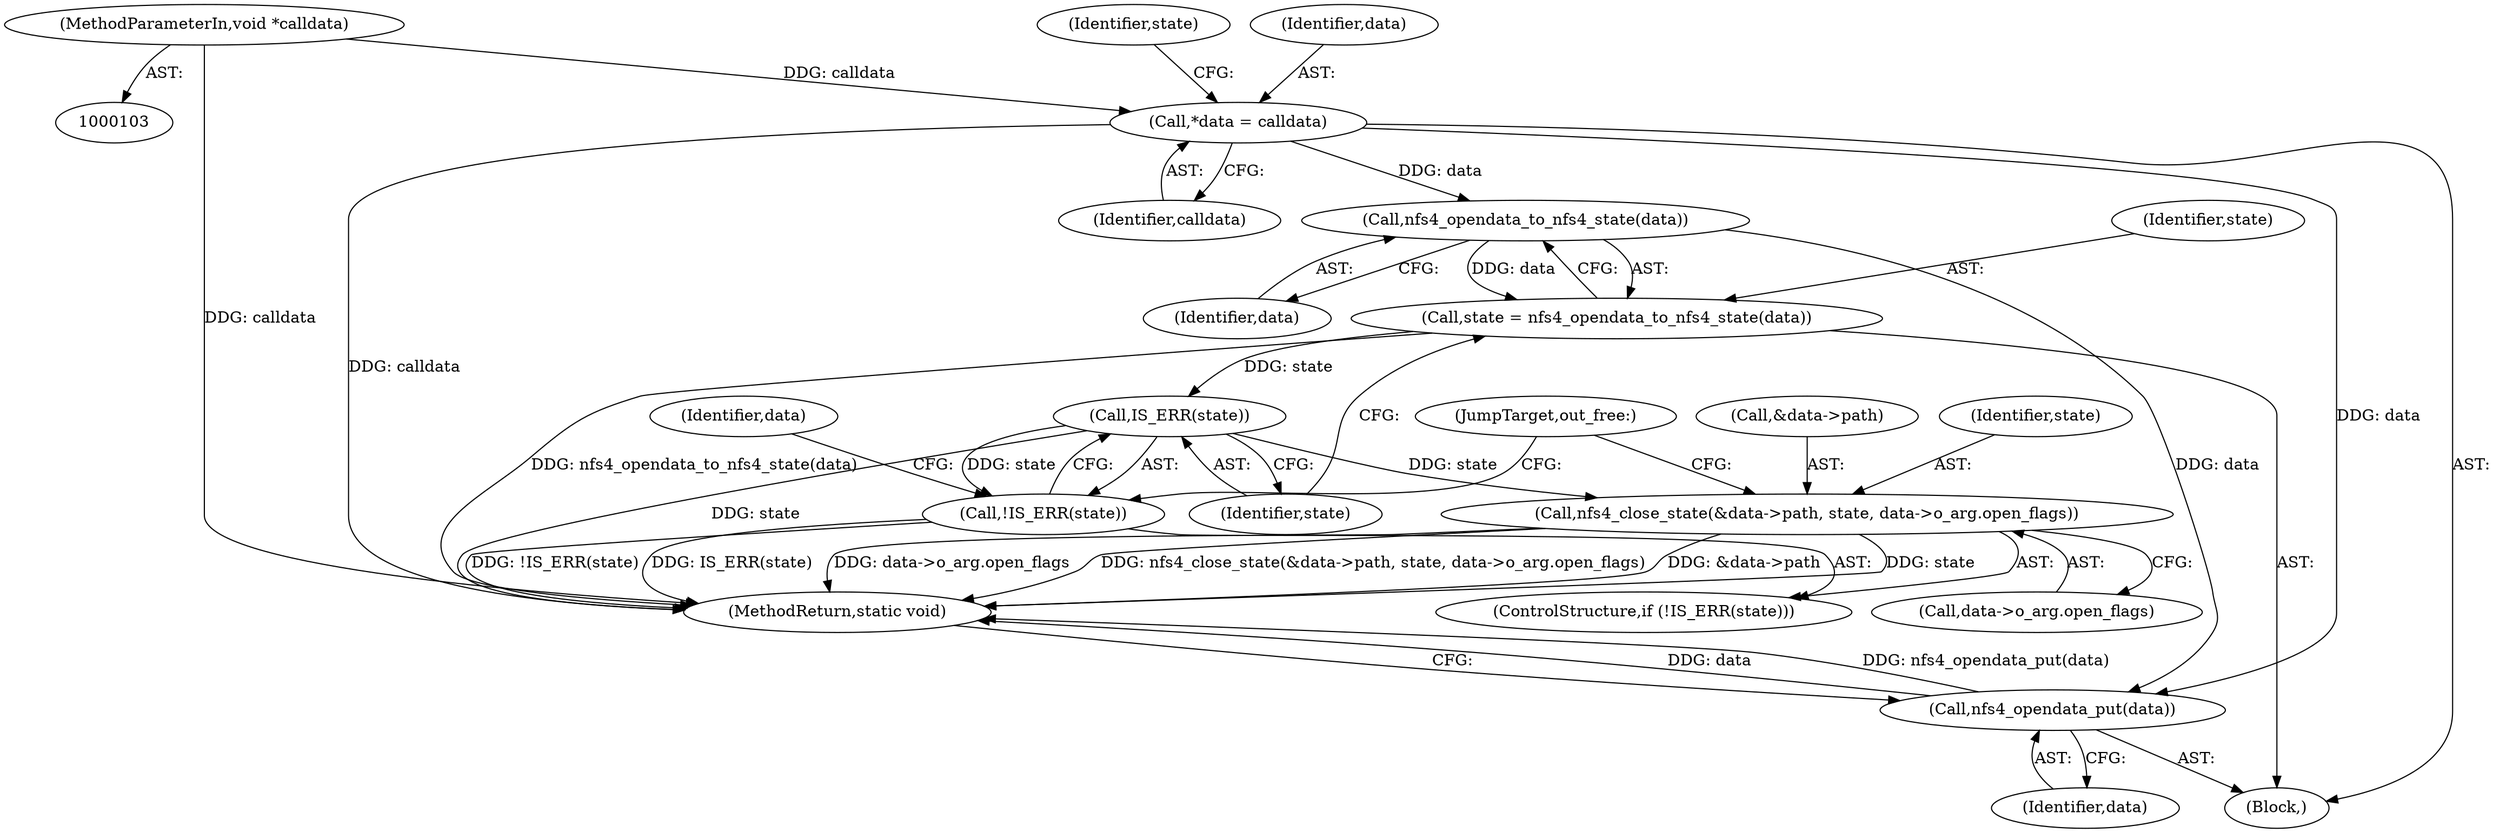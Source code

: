 digraph "1_linux_dc0b027dfadfcb8a5504f7d8052754bf8d501ab9_15@API" {
"1000144" [label="(Call,nfs4_opendata_to_nfs4_state(data))"];
"1000107" [label="(Call,*data = calldata)"];
"1000104" [label="(MethodParameterIn,void *calldata)"];
"1000142" [label="(Call,state = nfs4_opendata_to_nfs4_state(data))"];
"1000148" [label="(Call,IS_ERR(state))"];
"1000147" [label="(Call,!IS_ERR(state))"];
"1000150" [label="(Call,nfs4_close_state(&data->path, state, data->o_arg.open_flags))"];
"1000162" [label="(Call,nfs4_opendata_put(data))"];
"1000104" [label="(MethodParameterIn,void *calldata)"];
"1000153" [label="(Identifier,data)"];
"1000151" [label="(Call,&data->path)"];
"1000147" [label="(Call,!IS_ERR(state))"];
"1000148" [label="(Call,IS_ERR(state))"];
"1000107" [label="(Call,*data = calldata)"];
"1000145" [label="(Identifier,data)"];
"1000112" [label="(Identifier,state)"];
"1000105" [label="(Block,)"];
"1000164" [label="(MethodReturn,static void)"];
"1000146" [label="(ControlStructure,if (!IS_ERR(state)))"];
"1000162" [label="(Call,nfs4_opendata_put(data))"];
"1000161" [label="(JumpTarget,out_free:)"];
"1000150" [label="(Call,nfs4_close_state(&data->path, state, data->o_arg.open_flags))"];
"1000156" [label="(Call,data->o_arg.open_flags)"];
"1000149" [label="(Identifier,state)"];
"1000144" [label="(Call,nfs4_opendata_to_nfs4_state(data))"];
"1000142" [label="(Call,state = nfs4_opendata_to_nfs4_state(data))"];
"1000163" [label="(Identifier,data)"];
"1000109" [label="(Identifier,calldata)"];
"1000155" [label="(Identifier,state)"];
"1000108" [label="(Identifier,data)"];
"1000143" [label="(Identifier,state)"];
"1000144" -> "1000142"  [label="AST: "];
"1000144" -> "1000145"  [label="CFG: "];
"1000145" -> "1000144"  [label="AST: "];
"1000142" -> "1000144"  [label="CFG: "];
"1000144" -> "1000142"  [label="DDG: data"];
"1000107" -> "1000144"  [label="DDG: data"];
"1000144" -> "1000162"  [label="DDG: data"];
"1000107" -> "1000105"  [label="AST: "];
"1000107" -> "1000109"  [label="CFG: "];
"1000108" -> "1000107"  [label="AST: "];
"1000109" -> "1000107"  [label="AST: "];
"1000112" -> "1000107"  [label="CFG: "];
"1000107" -> "1000164"  [label="DDG: calldata"];
"1000104" -> "1000107"  [label="DDG: calldata"];
"1000107" -> "1000162"  [label="DDG: data"];
"1000104" -> "1000103"  [label="AST: "];
"1000104" -> "1000164"  [label="DDG: calldata"];
"1000142" -> "1000105"  [label="AST: "];
"1000143" -> "1000142"  [label="AST: "];
"1000149" -> "1000142"  [label="CFG: "];
"1000142" -> "1000164"  [label="DDG: nfs4_opendata_to_nfs4_state(data)"];
"1000142" -> "1000148"  [label="DDG: state"];
"1000148" -> "1000147"  [label="AST: "];
"1000148" -> "1000149"  [label="CFG: "];
"1000149" -> "1000148"  [label="AST: "];
"1000147" -> "1000148"  [label="CFG: "];
"1000148" -> "1000164"  [label="DDG: state"];
"1000148" -> "1000147"  [label="DDG: state"];
"1000148" -> "1000150"  [label="DDG: state"];
"1000147" -> "1000146"  [label="AST: "];
"1000153" -> "1000147"  [label="CFG: "];
"1000161" -> "1000147"  [label="CFG: "];
"1000147" -> "1000164"  [label="DDG: IS_ERR(state)"];
"1000147" -> "1000164"  [label="DDG: !IS_ERR(state)"];
"1000150" -> "1000146"  [label="AST: "];
"1000150" -> "1000156"  [label="CFG: "];
"1000151" -> "1000150"  [label="AST: "];
"1000155" -> "1000150"  [label="AST: "];
"1000156" -> "1000150"  [label="AST: "];
"1000161" -> "1000150"  [label="CFG: "];
"1000150" -> "1000164"  [label="DDG: nfs4_close_state(&data->path, state, data->o_arg.open_flags)"];
"1000150" -> "1000164"  [label="DDG: &data->path"];
"1000150" -> "1000164"  [label="DDG: state"];
"1000150" -> "1000164"  [label="DDG: data->o_arg.open_flags"];
"1000162" -> "1000105"  [label="AST: "];
"1000162" -> "1000163"  [label="CFG: "];
"1000163" -> "1000162"  [label="AST: "];
"1000164" -> "1000162"  [label="CFG: "];
"1000162" -> "1000164"  [label="DDG: data"];
"1000162" -> "1000164"  [label="DDG: nfs4_opendata_put(data)"];
}
